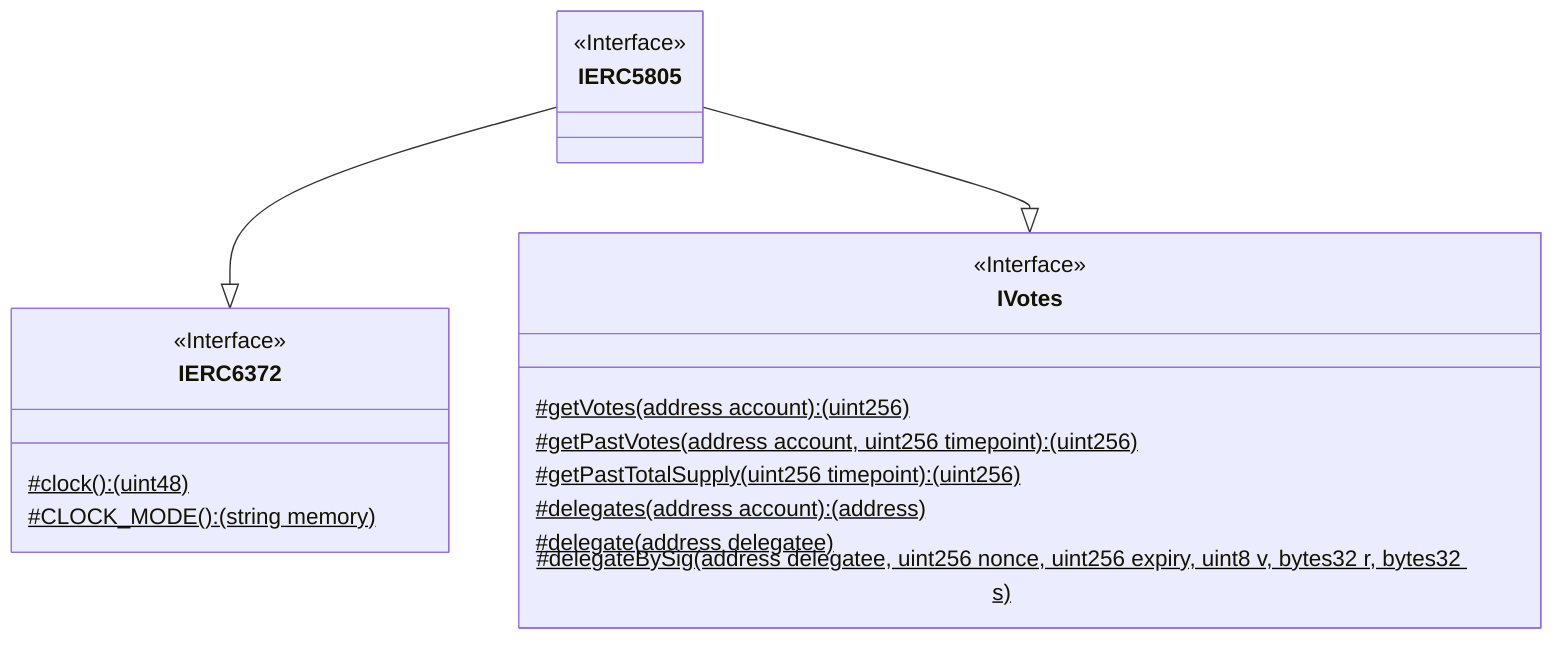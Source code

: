classDiagram
  %% 230:41:1
  class IERC5805 {
    <<Interface>>
  }
  
  IERC5805 --|> IERC6372
  
  %% 133:385:2
  class IERC6372 {
    <<Interface>>
    #clock(): (uint48)$
    #CLOCK_MODE(): (string memory)$
  }
  
  IERC5805 --|> IVotes
  
  %% 239:2082:0
  class IVotes {
    <<Interface>>
    #getVotes(address account): (uint256)$
    #getPastVotes(address account, uint256 timepoint): (uint256)$
    #getPastTotalSupply(uint256 timepoint): (uint256)$
    #delegates(address account): (address)$
    #delegate(address delegatee)$
    #delegateBySig(address delegatee, uint256 nonce, uint256 expiry, uint8 v, bytes32 r, bytes32 s)$
  }